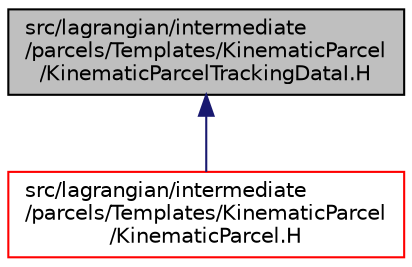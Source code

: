 digraph "src/lagrangian/intermediate/parcels/Templates/KinematicParcel/KinematicParcelTrackingDataI.H"
{
  bgcolor="transparent";
  edge [fontname="Helvetica",fontsize="10",labelfontname="Helvetica",labelfontsize="10"];
  node [fontname="Helvetica",fontsize="10",shape=record];
  Node1 [label="src/lagrangian/intermediate\l/parcels/Templates/KinematicParcel\l/KinematicParcelTrackingDataI.H",height=0.2,width=0.4,color="black", fillcolor="grey75", style="filled", fontcolor="black"];
  Node1 -> Node2 [dir="back",color="midnightblue",fontsize="10",style="solid",fontname="Helvetica"];
  Node2 [label="src/lagrangian/intermediate\l/parcels/Templates/KinematicParcel\l/KinematicParcel.H",height=0.2,width=0.4,color="red",URL="$a06677.html"];
}
